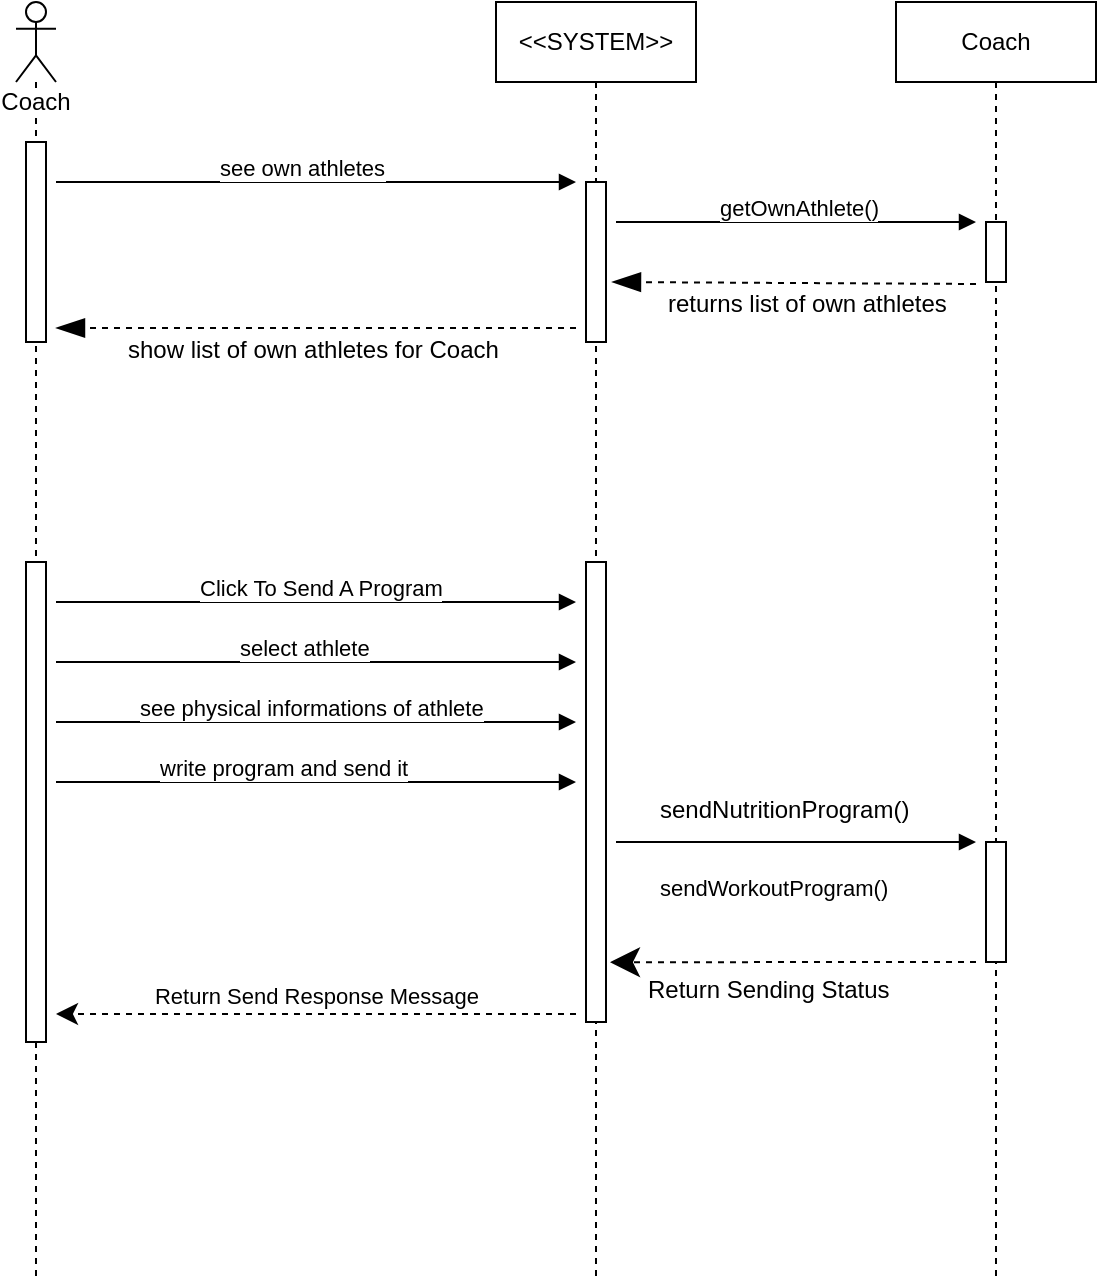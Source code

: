 <mxfile version="12.4.3" type="github" pages="1">
  <diagram id="n184XXKKuhRC01C2coYI" name="Page-1">
    <mxGraphModel dx="1038" dy="548" grid="1" gridSize="10" guides="1" tooltips="1" connect="1" arrows="1" fold="1" page="1" pageScale="1" pageWidth="850" pageHeight="1100" math="0" shadow="0">
      <root>
        <mxCell id="0"/>
        <mxCell id="1" parent="0"/>
        <mxCell id="eo2NYB_mE8h3HbTQFuI3-1" value="Coach" style="shape=umlLifeline;participant=umlActor;perimeter=lifelinePerimeter;whiteSpace=wrap;html=1;container=1;collapsible=0;recursiveResize=0;verticalAlign=top;spacingTop=36;labelBackgroundColor=#ffffff;outlineConnect=0;" parent="1" vertex="1">
          <mxGeometry x="60" y="90" width="20" height="640" as="geometry"/>
        </mxCell>
        <mxCell id="eo2NYB_mE8h3HbTQFuI3-5" value="" style="html=1;points=[];perimeter=orthogonalPerimeter;" parent="eo2NYB_mE8h3HbTQFuI3-1" vertex="1">
          <mxGeometry x="5" y="70" width="10" height="100" as="geometry"/>
        </mxCell>
        <mxCell id="CtOqPibdQmBXFiyY_wPH-9" value="" style="html=1;points=[];perimeter=orthogonalPerimeter;" parent="eo2NYB_mE8h3HbTQFuI3-1" vertex="1">
          <mxGeometry x="5" y="280" width="10" height="240" as="geometry"/>
        </mxCell>
        <mxCell id="eo2NYB_mE8h3HbTQFuI3-2" value="&amp;lt;&amp;lt;SYSTEM&amp;gt;&amp;gt;" style="shape=umlLifeline;perimeter=lifelinePerimeter;whiteSpace=wrap;html=1;container=1;collapsible=0;recursiveResize=0;outlineConnect=0;" parent="1" vertex="1">
          <mxGeometry x="300" y="90" width="100" height="640" as="geometry"/>
        </mxCell>
        <mxCell id="eo2NYB_mE8h3HbTQFuI3-6" value="" style="html=1;points=[];perimeter=orthogonalPerimeter;" parent="eo2NYB_mE8h3HbTQFuI3-2" vertex="1">
          <mxGeometry x="45" y="90" width="10" height="80" as="geometry"/>
        </mxCell>
        <mxCell id="CtOqPibdQmBXFiyY_wPH-10" value="" style="html=1;points=[];perimeter=orthogonalPerimeter;" parent="eo2NYB_mE8h3HbTQFuI3-2" vertex="1">
          <mxGeometry x="45" y="280" width="10" height="230" as="geometry"/>
        </mxCell>
        <mxCell id="eo2NYB_mE8h3HbTQFuI3-3" value="Coach" style="shape=umlLifeline;perimeter=lifelinePerimeter;whiteSpace=wrap;html=1;container=1;collapsible=0;recursiveResize=0;outlineConnect=0;" parent="1" vertex="1">
          <mxGeometry x="500" y="90" width="100" height="640" as="geometry"/>
        </mxCell>
        <mxCell id="eo2NYB_mE8h3HbTQFuI3-7" value="" style="html=1;points=[];perimeter=orthogonalPerimeter;" parent="eo2NYB_mE8h3HbTQFuI3-3" vertex="1">
          <mxGeometry x="45" y="110" width="10" height="30" as="geometry"/>
        </mxCell>
        <mxCell id="CtOqPibdQmBXFiyY_wPH-11" value="" style="html=1;points=[];perimeter=orthogonalPerimeter;" parent="eo2NYB_mE8h3HbTQFuI3-3" vertex="1">
          <mxGeometry x="45" y="420" width="10" height="60" as="geometry"/>
        </mxCell>
        <mxCell id="CtOqPibdQmBXFiyY_wPH-1" value="see own athletes" style="endArrow=block;endFill=1;html=1;edgeStyle=orthogonalEdgeStyle;align=left;verticalAlign=top;" parent="1" edge="1">
          <mxGeometry x="-0.385" y="20" relative="1" as="geometry">
            <mxPoint x="80" y="180" as="sourcePoint"/>
            <mxPoint x="340" y="180" as="targetPoint"/>
            <mxPoint as="offset"/>
          </mxGeometry>
        </mxCell>
        <mxCell id="CtOqPibdQmBXFiyY_wPH-3" value="getOwnAthlete()" style="endArrow=block;endFill=1;html=1;edgeStyle=orthogonalEdgeStyle;align=left;verticalAlign=top;" parent="1" edge="1">
          <mxGeometry x="-0.444" y="20" relative="1" as="geometry">
            <mxPoint x="360" y="200" as="sourcePoint"/>
            <mxPoint x="540" y="200" as="targetPoint"/>
            <mxPoint as="offset"/>
          </mxGeometry>
        </mxCell>
        <mxCell id="CtOqPibdQmBXFiyY_wPH-5" value="" style="endArrow=blockThin;dashed=1;endFill=1;endSize=12;html=1;" parent="1" edge="1">
          <mxGeometry width="160" relative="1" as="geometry">
            <mxPoint x="540" y="231" as="sourcePoint"/>
            <mxPoint x="358" y="230" as="targetPoint"/>
          </mxGeometry>
        </mxCell>
        <mxCell id="CtOqPibdQmBXFiyY_wPH-6" value="returns list of own athletes" style="text;strokeColor=none;fillColor=none;align=left;verticalAlign=top;spacingLeft=4;spacingRight=4;overflow=hidden;rotatable=0;points=[[0,0.5],[1,0.5]];portConstraint=eastwest;" parent="1" vertex="1">
          <mxGeometry x="380" y="227" width="150" height="26" as="geometry"/>
        </mxCell>
        <mxCell id="CtOqPibdQmBXFiyY_wPH-7" value="" style="endArrow=blockThin;dashed=1;endFill=1;endSize=12;html=1;" parent="1" edge="1">
          <mxGeometry width="160" relative="1" as="geometry">
            <mxPoint x="340" y="253" as="sourcePoint"/>
            <mxPoint x="80" y="253" as="targetPoint"/>
          </mxGeometry>
        </mxCell>
        <mxCell id="CtOqPibdQmBXFiyY_wPH-8" value="show list of own athletes for Coach" style="text;strokeColor=none;fillColor=none;align=left;verticalAlign=top;spacingLeft=4;spacingRight=4;overflow=hidden;rotatable=0;points=[[0,0.5],[1,0.5]];portConstraint=eastwest;" parent="1" vertex="1">
          <mxGeometry x="110" y="250" width="200" height="26" as="geometry"/>
        </mxCell>
        <mxCell id="CtOqPibdQmBXFiyY_wPH-12" value="Click To Send A Program" style="endArrow=block;endFill=1;html=1;edgeStyle=orthogonalEdgeStyle;align=left;verticalAlign=top;" parent="1" edge="1">
          <mxGeometry x="-0.462" y="20" relative="1" as="geometry">
            <mxPoint x="80" y="390" as="sourcePoint"/>
            <mxPoint x="340" y="390" as="targetPoint"/>
            <mxPoint as="offset"/>
          </mxGeometry>
        </mxCell>
        <mxCell id="CtOqPibdQmBXFiyY_wPH-14" value="select athlete" style="endArrow=block;endFill=1;html=1;edgeStyle=orthogonalEdgeStyle;align=left;verticalAlign=top;" parent="1" edge="1">
          <mxGeometry x="-0.308" y="20" relative="1" as="geometry">
            <mxPoint x="80" y="420" as="sourcePoint"/>
            <mxPoint x="340" y="420" as="targetPoint"/>
            <mxPoint as="offset"/>
          </mxGeometry>
        </mxCell>
        <mxCell id="CtOqPibdQmBXFiyY_wPH-16" value="see physical informations of athlete" style="endArrow=block;endFill=1;html=1;edgeStyle=orthogonalEdgeStyle;align=left;verticalAlign=top;" parent="1" edge="1">
          <mxGeometry x="-0.692" y="20" relative="1" as="geometry">
            <mxPoint x="80" y="450" as="sourcePoint"/>
            <mxPoint x="340" y="450" as="targetPoint"/>
            <mxPoint as="offset"/>
          </mxGeometry>
        </mxCell>
        <mxCell id="CtOqPibdQmBXFiyY_wPH-18" value="write program and send it" style="endArrow=block;endFill=1;html=1;edgeStyle=orthogonalEdgeStyle;align=left;verticalAlign=top;" parent="1" edge="1">
          <mxGeometry x="-0.615" y="20" relative="1" as="geometry">
            <mxPoint x="80" y="480" as="sourcePoint"/>
            <mxPoint x="340" y="480" as="targetPoint"/>
            <mxPoint as="offset"/>
          </mxGeometry>
        </mxCell>
        <mxCell id="CtOqPibdQmBXFiyY_wPH-20" value="sendWorkoutProgram()" style="endArrow=block;endFill=1;html=1;edgeStyle=orthogonalEdgeStyle;align=left;verticalAlign=top;" parent="1" edge="1">
          <mxGeometry x="-0.778" y="-10" relative="1" as="geometry">
            <mxPoint x="360" y="510" as="sourcePoint"/>
            <mxPoint x="540" y="510" as="targetPoint"/>
            <mxPoint as="offset"/>
          </mxGeometry>
        </mxCell>
        <mxCell id="CtOqPibdQmBXFiyY_wPH-22" value="" style="endArrow=classic;dashed=1;endFill=1;endSize=12;html=1;entryX=1.2;entryY=0.87;entryDx=0;entryDy=0;entryPerimeter=0;" parent="1" target="CtOqPibdQmBXFiyY_wPH-10" edge="1">
          <mxGeometry width="160" relative="1" as="geometry">
            <mxPoint x="540" y="570" as="sourcePoint"/>
            <mxPoint x="400" y="570" as="targetPoint"/>
          </mxGeometry>
        </mxCell>
        <mxCell id="CtOqPibdQmBXFiyY_wPH-23" value="Return Sending Status" style="text;strokeColor=none;fillColor=none;align=left;verticalAlign=top;spacingLeft=4;spacingRight=4;overflow=hidden;rotatable=0;points=[[0,0.5],[1,0.5]];portConstraint=eastwest;" parent="1" vertex="1">
          <mxGeometry x="370" y="570" width="140" height="26" as="geometry"/>
        </mxCell>
        <mxCell id="CtOqPibdQmBXFiyY_wPH-24" value="Return Send Response Message" style="html=1;verticalAlign=bottom;endArrow=classic;dashed=1;endSize=8;endFill=1;" parent="1" edge="1">
          <mxGeometry relative="1" as="geometry">
            <mxPoint x="340" y="596" as="sourcePoint"/>
            <mxPoint x="80" y="596" as="targetPoint"/>
          </mxGeometry>
        </mxCell>
        <mxCell id="ODx4fAQSHqsPzp11pnxf-1" value="sendNutritionProgram()" style="text;html=1;" vertex="1" parent="1">
          <mxGeometry x="380" y="480" width="150" height="30" as="geometry"/>
        </mxCell>
      </root>
    </mxGraphModel>
  </diagram>
</mxfile>
